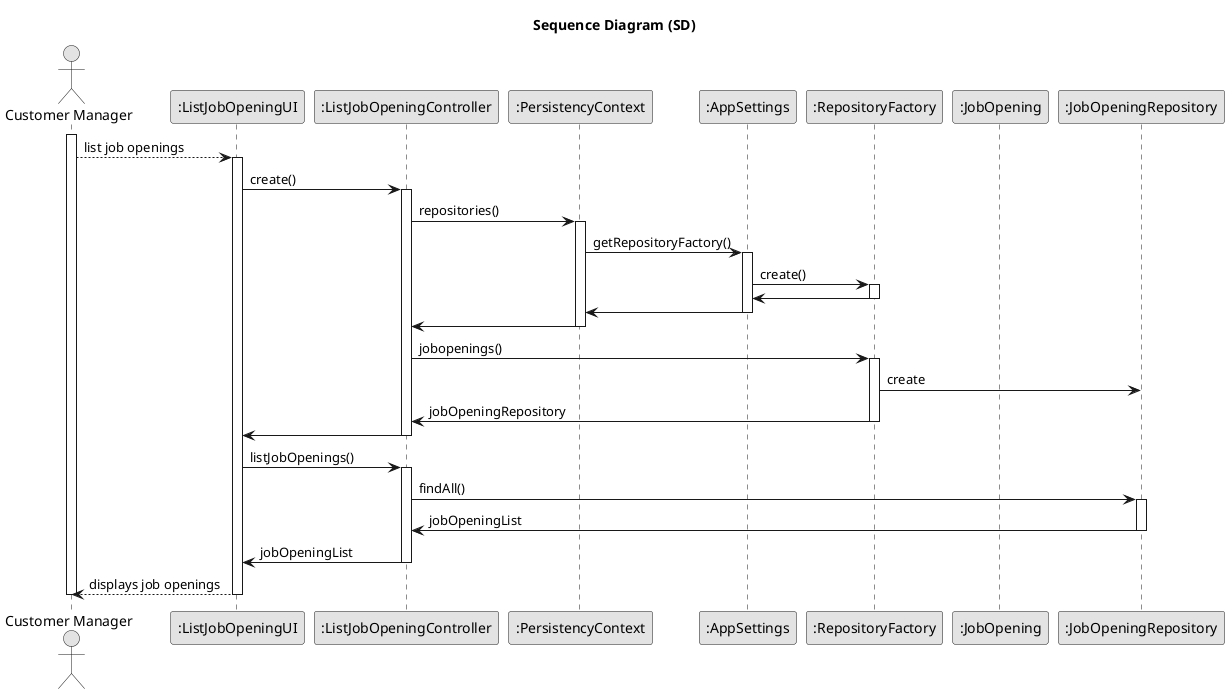 @startuml
skinparam monochrome true
skinparam packageStyle rectangle
skinparam shadowing false

title Sequence Diagram (SD)

actor "Customer Manager" as CM
participant ":ListJobOpeningUI" as JO
participant ":ListJobOpeningController" as JOC
participant ":PersistencyContext" as PC
participant ":AppSettings" as AS
participant ":RepositoryFactory" as RF
participant ":JobOpening" as J
participant ":JobOpeningRepository" as JOR


activate CM

    CM --> JO : list job openings
    activate JO

    JO -> JOC : create()
    activate JOC

    JOC -> PC : repositories()
    activate PC

    PC -> AS :  getRepositoryFactory()
    activate AS

    AS -> RF : create()
    activate RF

    RF -> AS
    deactivate RF

    AS -> PC
    deactivate AS

    PC -> JOC
    deactivate PC

    JOC -> RF : jobopenings()
    activate RF

    RF -> JOR : create

    RF -> JOC : jobOpeningRepository
    deactivate RF

    JOC -> JO
    deactivate JOC

    JO -> JOC : listJobOpenings()
    activate JOC

    JOC -> JOR : findAll()
    activate JOR

    JOR -> JOC : jobOpeningList
    deactivate JOR

    JOC -> JO : jobOpeningList
    deactivate JOC

    JO --> CM : displays job openings
    deactivate JO

deactivate CM

@enduml